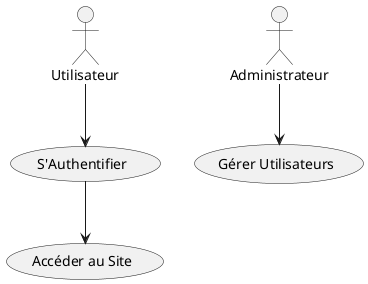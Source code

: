 @startuml Cas d'Utilisation : Authentification

actor Utilisateur as Utilisateur
actor Administrateur as Admin

Utilisateur --> (S'Authentifier)
(S'Authentifier) --> (Accéder au Site)
(Admin) --> (Gérer Utilisateurs)

@enduml

@startuml Cas d'Utilisation : Gestion des Utilisateurs

actor Administrateur as Admin

(Admin) --> (Créer Utilisateur)
(Admin) --> (Modifier Utilisateur)
(Admin) --> (Supprimer Utilisateur)
(Admin) --> (Consulter Profil Utilisateur)

@enduml

@startuml Cas d'Utilisation : Gestion des Livres

actor Administrateur as Admin
actor Lecteur as Lecteur
actor Auteur as Auteur

(Admin) --> (Créer Livre)
(Admin) --> (Modifier Livre)
(Admin) --> (Supprimer Livre)
(Lecteur) --> (Télécharger Livre)
(Lecteur) --> (Lire Livre)
(Auteur) --> (Téléverser Livre)

@enduml

@startuml Cas d'Utilisation : Interface Utilisateur

actor Utilisateur as Utilisateur
actor Administrateur as Admin

(Utilisateur) --> (Page d'Accueil)
(Utilisateur) --> (Page de Détails de Livre)
(Utilisateur) --> (Profil Utilisateur)
(Lecteur) --> (Panier de Lecture)
(Admin) --> (Panier de Lecture)

@enduml

@startuml Cas d'Utilisation : Sécurité

actor Utilisateur as Utilisateur
actor Administrateur as Admin

(Utilisateur) --> (S'Authentifier)
(S'Authentifier) --> (Accéder au Site)
(S'Authentifier) --> (Accès Non Autorisé)
(Admin) --> (Gérer Utilisateurs)
(Utilisateur) --> (Gérer Livres)
(Gérer Livres) --> (Accès Non Autorisé)

@enduml

@startuml Cas d'Utilisation : Recherche

actor Utilisateur as Utilisateur
actor Administrateur as Admin

(Utilisateur) --> (Barre de Recherche)
(Barre de Recherche) --> (Trouver Livre)

@enduml
